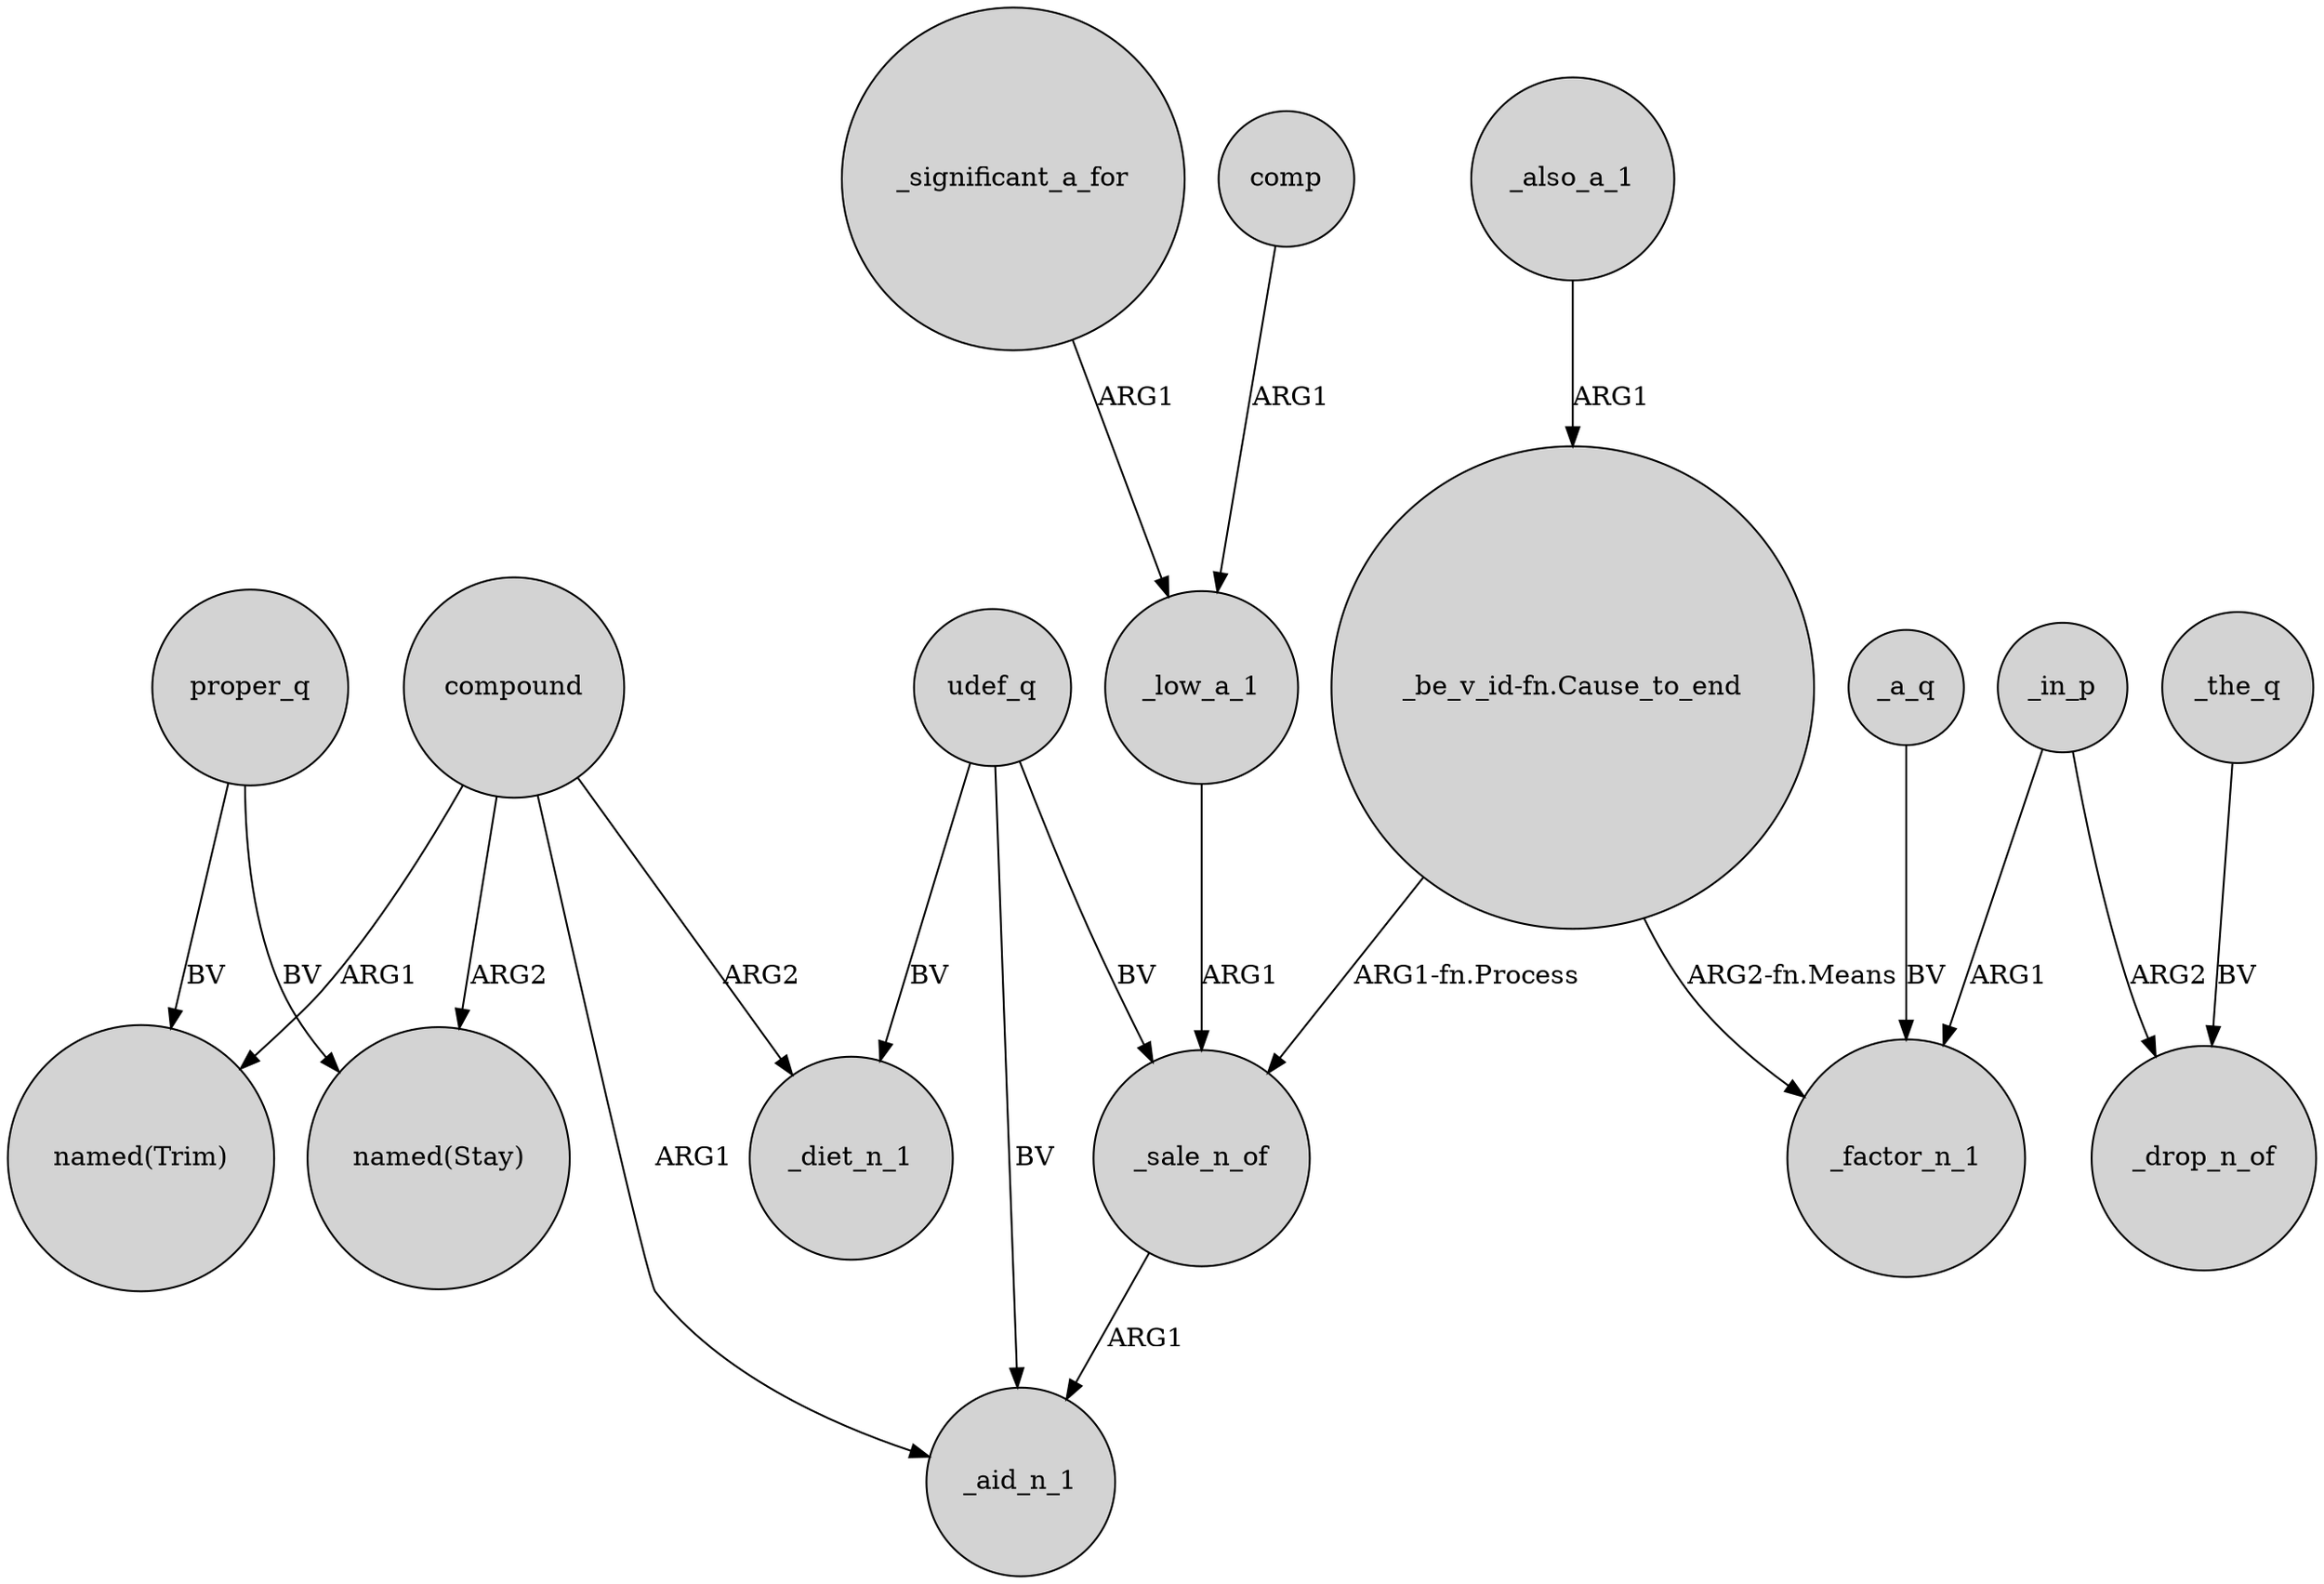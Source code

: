 digraph {
	node [shape=circle style=filled]
	proper_q -> "named(Stay)" [label=BV]
	comp -> _low_a_1 [label=ARG1]
	_significant_a_for -> _low_a_1 [label=ARG1]
	"_be_v_id-fn.Cause_to_end" -> _sale_n_of [label="ARG1-fn.Process"]
	_also_a_1 -> "_be_v_id-fn.Cause_to_end" [label=ARG1]
	_in_p -> _drop_n_of [label=ARG2]
	compound -> "named(Trim)" [label=ARG1]
	udef_q -> _sale_n_of [label=BV]
	"_be_v_id-fn.Cause_to_end" -> _factor_n_1 [label="ARG2-fn.Means"]
	compound -> _diet_n_1 [label=ARG2]
	udef_q -> _aid_n_1 [label=BV]
	compound -> "named(Stay)" [label=ARG2]
	_the_q -> _drop_n_of [label=BV]
	_in_p -> _factor_n_1 [label=ARG1]
	_sale_n_of -> _aid_n_1 [label=ARG1]
	compound -> _aid_n_1 [label=ARG1]
	udef_q -> _diet_n_1 [label=BV]
	_a_q -> _factor_n_1 [label=BV]
	proper_q -> "named(Trim)" [label=BV]
	_low_a_1 -> _sale_n_of [label=ARG1]
}
